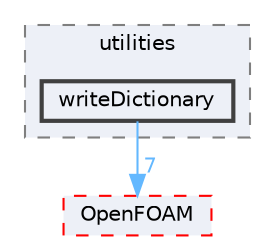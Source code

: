 digraph "src/functionObjects/utilities/writeDictionary"
{
 // LATEX_PDF_SIZE
  bgcolor="transparent";
  edge [fontname=Helvetica,fontsize=10,labelfontname=Helvetica,labelfontsize=10];
  node [fontname=Helvetica,fontsize=10,shape=box,height=0.2,width=0.4];
  compound=true
  subgraph clusterdir_f7452075bcc4ab0cc3fc3ac03be416ce {
    graph [ bgcolor="#edf0f7", pencolor="grey50", label="utilities", fontname=Helvetica,fontsize=10 style="filled,dashed", URL="dir_f7452075bcc4ab0cc3fc3ac03be416ce.html",tooltip=""]
  dir_f0e4a99fbb000e366dc6c274aaefd6ce [label="writeDictionary", fillcolor="#edf0f7", color="grey25", style="filled,bold", URL="dir_f0e4a99fbb000e366dc6c274aaefd6ce.html",tooltip=""];
  }
  dir_c5473ff19b20e6ec4dfe5c310b3778a8 [label="OpenFOAM", fillcolor="#edf0f7", color="red", style="filled,dashed", URL="dir_c5473ff19b20e6ec4dfe5c310b3778a8.html",tooltip=""];
  dir_f0e4a99fbb000e366dc6c274aaefd6ce->dir_c5473ff19b20e6ec4dfe5c310b3778a8 [headlabel="7", labeldistance=1.5 headhref="dir_004419_002695.html" href="dir_004419_002695.html" color="steelblue1" fontcolor="steelblue1"];
}
